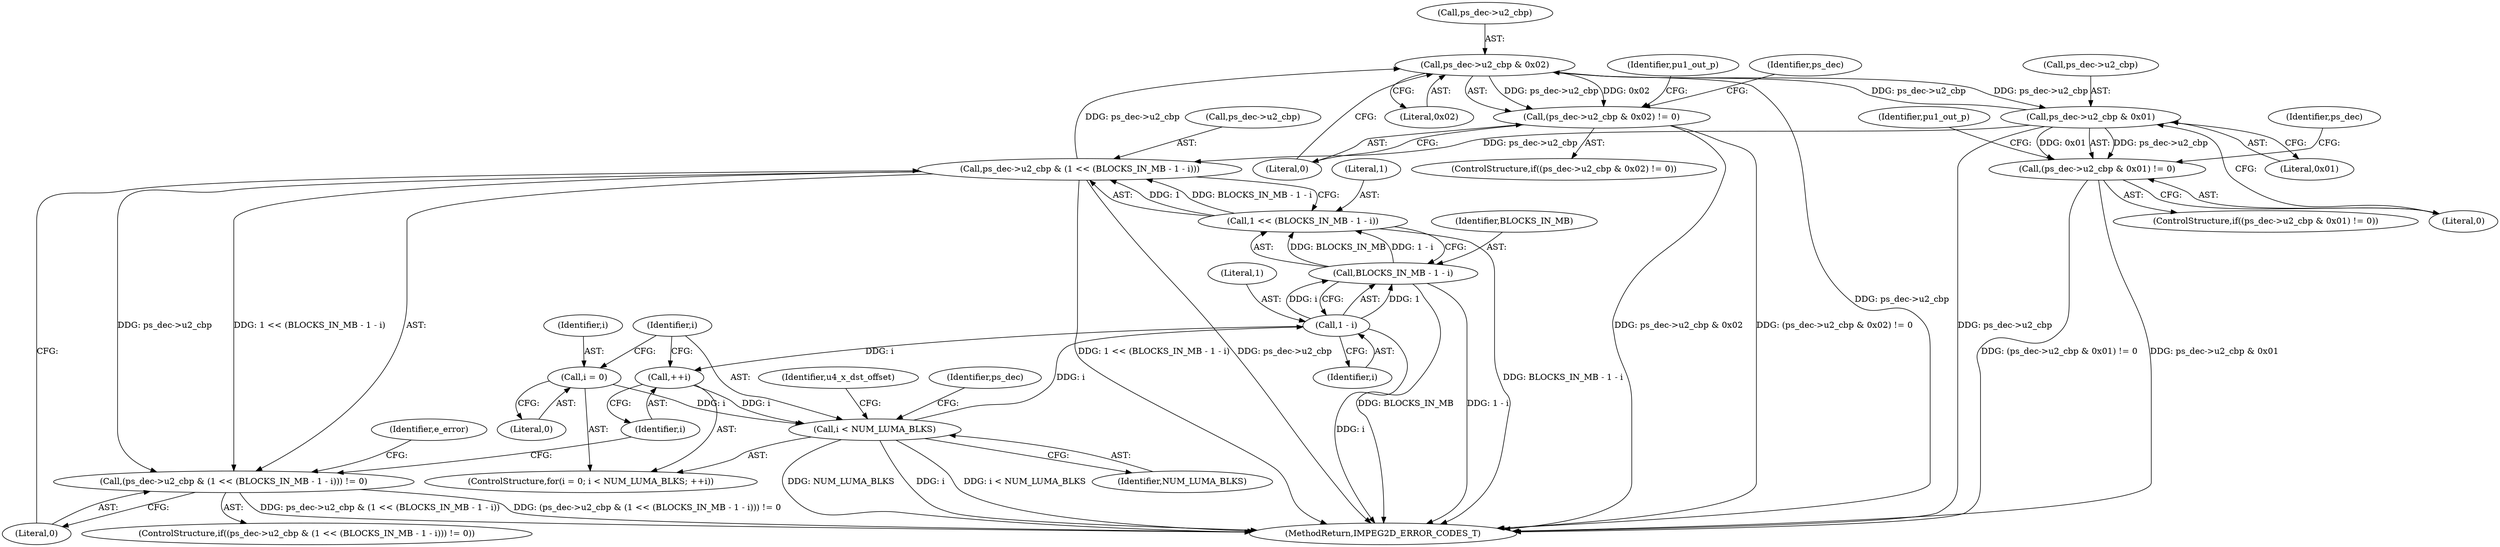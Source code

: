digraph "0_Android_58a6822d7140137ce957c6d2fc20bae1374186c1@pointer" {
"1000553" [label="(Call,ps_dec->u2_cbp & 0x02)"];
"1000667" [label="(Call,ps_dec->u2_cbp & 0x01)"];
"1000553" [label="(Call,ps_dec->u2_cbp & 0x02)"];
"1000394" [label="(Call,ps_dec->u2_cbp & (1 << (BLOCKS_IN_MB - 1 - i)))"];
"1000398" [label="(Call,1 << (BLOCKS_IN_MB - 1 - i))"];
"1000400" [label="(Call,BLOCKS_IN_MB - 1 - i)"];
"1000402" [label="(Call,1 - i)"];
"1000386" [label="(Call,i < NUM_LUMA_BLKS)"];
"1000383" [label="(Call,i = 0)"];
"1000389" [label="(Call,++i)"];
"1000552" [label="(Call,(ps_dec->u2_cbp & 0x02) != 0)"];
"1000393" [label="(Call,(ps_dec->u2_cbp & (1 << (BLOCKS_IN_MB - 1 - i))) != 0)"];
"1000666" [label="(Call,(ps_dec->u2_cbp & 0x01) != 0)"];
"1000561" [label="(Identifier,pu1_out_p)"];
"1000781" [label="(Identifier,ps_dec)"];
"1000385" [label="(Literal,0)"];
"1000667" [label="(Call,ps_dec->u2_cbp & 0x01)"];
"1000382" [label="(ControlStructure,for(i = 0; i < NUM_LUMA_BLKS; ++i))"];
"1000558" [label="(Literal,0)"];
"1000666" [label="(Call,(ps_dec->u2_cbp & 0x01) != 0)"];
"1000394" [label="(Call,ps_dec->u2_cbp & (1 << (BLOCKS_IN_MB - 1 - i)))"];
"1000395" [label="(Call,ps_dec->u2_cbp)"];
"1000401" [label="(Identifier,BLOCKS_IN_MB)"];
"1000672" [label="(Literal,0)"];
"1000405" [label="(Literal,0)"];
"1000392" [label="(ControlStructure,if((ps_dec->u2_cbp & (1 << (BLOCKS_IN_MB - 1 - i))) != 0))"];
"1000557" [label="(Literal,0x02)"];
"1000402" [label="(Call,1 - i)"];
"1000554" [label="(Call,ps_dec->u2_cbp)"];
"1000551" [label="(ControlStructure,if((ps_dec->u2_cbp & 0x02) != 0))"];
"1000396" [label="(Identifier,ps_dec)"];
"1000842" [label="(MethodReturn,IMPEG2D_ERROR_CODES_T)"];
"1000668" [label="(Call,ps_dec->u2_cbp)"];
"1000387" [label="(Identifier,i)"];
"1000553" [label="(Call,ps_dec->u2_cbp & 0x02)"];
"1000408" [label="(Identifier,e_error)"];
"1000398" [label="(Call,1 << (BLOCKS_IN_MB - 1 - i))"];
"1000552" [label="(Call,(ps_dec->u2_cbp & 0x02) != 0)"];
"1000388" [label="(Identifier,NUM_LUMA_BLKS)"];
"1000389" [label="(Call,++i)"];
"1000390" [label="(Identifier,i)"];
"1000383" [label="(Call,i = 0)"];
"1000675" [label="(Identifier,pu1_out_p)"];
"1000546" [label="(Identifier,u4_x_dst_offset)"];
"1000400" [label="(Call,BLOCKS_IN_MB - 1 - i)"];
"1000671" [label="(Literal,0x01)"];
"1000403" [label="(Literal,1)"];
"1000665" [label="(ControlStructure,if((ps_dec->u2_cbp & 0x01) != 0))"];
"1000404" [label="(Identifier,i)"];
"1000669" [label="(Identifier,ps_dec)"];
"1000384" [label="(Identifier,i)"];
"1000393" [label="(Call,(ps_dec->u2_cbp & (1 << (BLOCKS_IN_MB - 1 - i))) != 0)"];
"1000386" [label="(Call,i < NUM_LUMA_BLKS)"];
"1000399" [label="(Literal,1)"];
"1000553" -> "1000552"  [label="AST: "];
"1000553" -> "1000557"  [label="CFG: "];
"1000554" -> "1000553"  [label="AST: "];
"1000557" -> "1000553"  [label="AST: "];
"1000558" -> "1000553"  [label="CFG: "];
"1000553" -> "1000842"  [label="DDG: ps_dec->u2_cbp"];
"1000553" -> "1000552"  [label="DDG: ps_dec->u2_cbp"];
"1000553" -> "1000552"  [label="DDG: 0x02"];
"1000667" -> "1000553"  [label="DDG: ps_dec->u2_cbp"];
"1000394" -> "1000553"  [label="DDG: ps_dec->u2_cbp"];
"1000553" -> "1000667"  [label="DDG: ps_dec->u2_cbp"];
"1000667" -> "1000666"  [label="AST: "];
"1000667" -> "1000671"  [label="CFG: "];
"1000668" -> "1000667"  [label="AST: "];
"1000671" -> "1000667"  [label="AST: "];
"1000672" -> "1000667"  [label="CFG: "];
"1000667" -> "1000842"  [label="DDG: ps_dec->u2_cbp"];
"1000667" -> "1000394"  [label="DDG: ps_dec->u2_cbp"];
"1000667" -> "1000666"  [label="DDG: ps_dec->u2_cbp"];
"1000667" -> "1000666"  [label="DDG: 0x01"];
"1000394" -> "1000393"  [label="AST: "];
"1000394" -> "1000398"  [label="CFG: "];
"1000395" -> "1000394"  [label="AST: "];
"1000398" -> "1000394"  [label="AST: "];
"1000405" -> "1000394"  [label="CFG: "];
"1000394" -> "1000842"  [label="DDG: 1 << (BLOCKS_IN_MB - 1 - i)"];
"1000394" -> "1000842"  [label="DDG: ps_dec->u2_cbp"];
"1000394" -> "1000393"  [label="DDG: ps_dec->u2_cbp"];
"1000394" -> "1000393"  [label="DDG: 1 << (BLOCKS_IN_MB - 1 - i)"];
"1000398" -> "1000394"  [label="DDG: 1"];
"1000398" -> "1000394"  [label="DDG: BLOCKS_IN_MB - 1 - i"];
"1000398" -> "1000400"  [label="CFG: "];
"1000399" -> "1000398"  [label="AST: "];
"1000400" -> "1000398"  [label="AST: "];
"1000398" -> "1000842"  [label="DDG: BLOCKS_IN_MB - 1 - i"];
"1000400" -> "1000398"  [label="DDG: BLOCKS_IN_MB"];
"1000400" -> "1000398"  [label="DDG: 1 - i"];
"1000400" -> "1000402"  [label="CFG: "];
"1000401" -> "1000400"  [label="AST: "];
"1000402" -> "1000400"  [label="AST: "];
"1000400" -> "1000842"  [label="DDG: BLOCKS_IN_MB"];
"1000400" -> "1000842"  [label="DDG: 1 - i"];
"1000402" -> "1000400"  [label="DDG: 1"];
"1000402" -> "1000400"  [label="DDG: i"];
"1000402" -> "1000404"  [label="CFG: "];
"1000403" -> "1000402"  [label="AST: "];
"1000404" -> "1000402"  [label="AST: "];
"1000402" -> "1000842"  [label="DDG: i"];
"1000402" -> "1000389"  [label="DDG: i"];
"1000386" -> "1000402"  [label="DDG: i"];
"1000386" -> "1000382"  [label="AST: "];
"1000386" -> "1000388"  [label="CFG: "];
"1000387" -> "1000386"  [label="AST: "];
"1000388" -> "1000386"  [label="AST: "];
"1000396" -> "1000386"  [label="CFG: "];
"1000546" -> "1000386"  [label="CFG: "];
"1000386" -> "1000842"  [label="DDG: NUM_LUMA_BLKS"];
"1000386" -> "1000842"  [label="DDG: i"];
"1000386" -> "1000842"  [label="DDG: i < NUM_LUMA_BLKS"];
"1000383" -> "1000386"  [label="DDG: i"];
"1000389" -> "1000386"  [label="DDG: i"];
"1000383" -> "1000382"  [label="AST: "];
"1000383" -> "1000385"  [label="CFG: "];
"1000384" -> "1000383"  [label="AST: "];
"1000385" -> "1000383"  [label="AST: "];
"1000387" -> "1000383"  [label="CFG: "];
"1000389" -> "1000382"  [label="AST: "];
"1000389" -> "1000390"  [label="CFG: "];
"1000390" -> "1000389"  [label="AST: "];
"1000387" -> "1000389"  [label="CFG: "];
"1000552" -> "1000551"  [label="AST: "];
"1000552" -> "1000558"  [label="CFG: "];
"1000558" -> "1000552"  [label="AST: "];
"1000561" -> "1000552"  [label="CFG: "];
"1000669" -> "1000552"  [label="CFG: "];
"1000552" -> "1000842"  [label="DDG: ps_dec->u2_cbp & 0x02"];
"1000552" -> "1000842"  [label="DDG: (ps_dec->u2_cbp & 0x02) != 0"];
"1000393" -> "1000392"  [label="AST: "];
"1000393" -> "1000405"  [label="CFG: "];
"1000405" -> "1000393"  [label="AST: "];
"1000408" -> "1000393"  [label="CFG: "];
"1000390" -> "1000393"  [label="CFG: "];
"1000393" -> "1000842"  [label="DDG: ps_dec->u2_cbp & (1 << (BLOCKS_IN_MB - 1 - i))"];
"1000393" -> "1000842"  [label="DDG: (ps_dec->u2_cbp & (1 << (BLOCKS_IN_MB - 1 - i))) != 0"];
"1000666" -> "1000665"  [label="AST: "];
"1000666" -> "1000672"  [label="CFG: "];
"1000672" -> "1000666"  [label="AST: "];
"1000675" -> "1000666"  [label="CFG: "];
"1000781" -> "1000666"  [label="CFG: "];
"1000666" -> "1000842"  [label="DDG: (ps_dec->u2_cbp & 0x01) != 0"];
"1000666" -> "1000842"  [label="DDG: ps_dec->u2_cbp & 0x01"];
}
